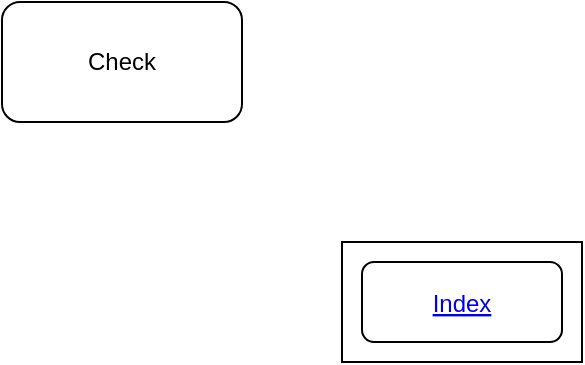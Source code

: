 <mxfile version="20.2.3" type="github">
  <diagram id="9yq0zISOd_LvYVa56f3B" name="Self">
    <mxGraphModel dx="782" dy="474" grid="1" gridSize="10" guides="1" tooltips="1" connect="1" arrows="1" fold="1" page="1" pageScale="1" pageWidth="850" pageHeight="1100" math="0" shadow="0">
      <root>
        <mxCell id="0" />
        <mxCell id="1" parent="0" />
        <mxCell id="8522qXDQcUanCU_UcThn-1" value="&lt;a href=&quot;https://mohangav.github.io/studygraph&quot;&gt;Index&lt;/a&gt;" style="rounded=0;whiteSpace=wrap;html=1;" parent="1" vertex="1">
          <mxGeometry x="340" y="220" width="120" height="60" as="geometry" />
        </mxCell>
        <mxCell id="8522qXDQcUanCU_UcThn-2" value="Check" style="rounded=1;whiteSpace=wrap;html=1;" parent="1" vertex="1">
          <mxGeometry x="170" y="100" width="120" height="60" as="geometry" />
        </mxCell>
        <UserObject label="Index" link="google.com" id="E0pef1NvXEIuGhj7sG4t-2">
          <mxCell style="fontColor=#0000EE;fontStyle=4;rounded=1;overflow=hidden;spacing=10;" vertex="1" parent="1">
            <mxGeometry x="350" y="230" width="100" height="40" as="geometry" />
          </mxCell>
        </UserObject>
      </root>
    </mxGraphModel>
  </diagram>
</mxfile>
